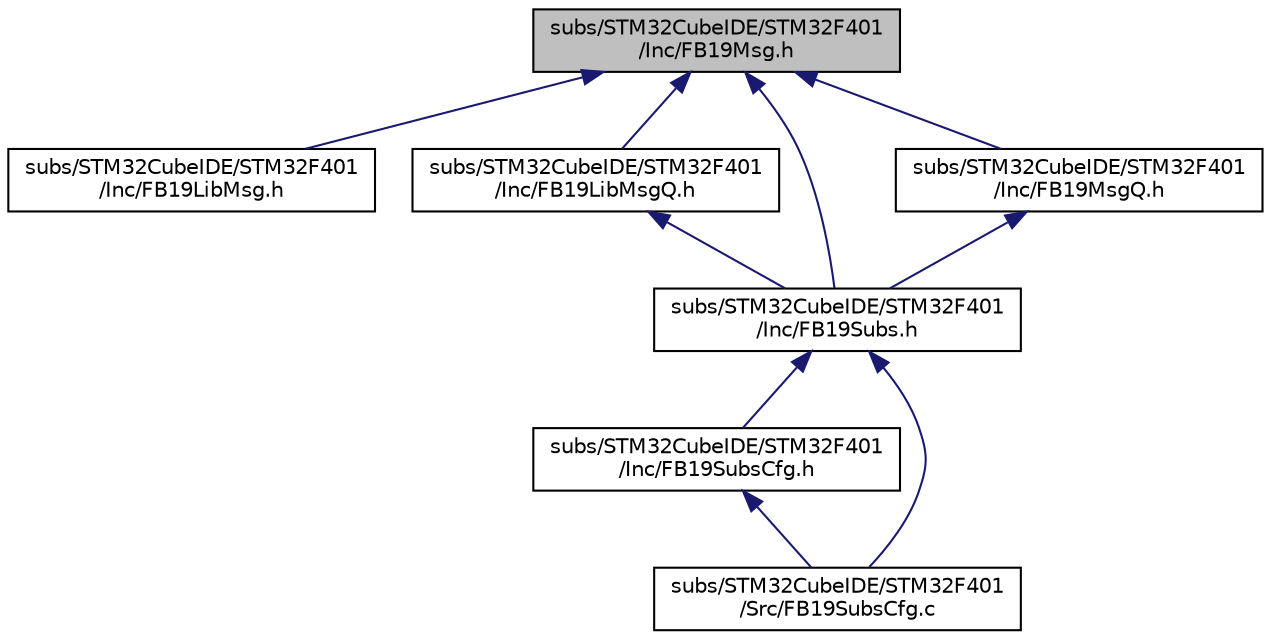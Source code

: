 digraph "subs/STM32CubeIDE/STM32F401/Inc/FB19Msg.h"
{
 // LATEX_PDF_SIZE
  edge [fontname="Helvetica",fontsize="10",labelfontname="Helvetica",labelfontsize="10"];
  node [fontname="Helvetica",fontsize="10",shape=record];
  Node1 [label="subs/STM32CubeIDE/STM32F401\l/Inc/FB19Msg.h",height=0.2,width=0.4,color="black", fillcolor="grey75", style="filled", fontcolor="black",tooltip="This file defines FieldBus19 message specific types."];
  Node1 -> Node2 [dir="back",color="midnightblue",fontsize="10",style="solid",fontname="Helvetica"];
  Node2 [label="subs/STM32CubeIDE/STM32F401\l/Inc/FB19LibMsg.h",height=0.2,width=0.4,color="black", fillcolor="white", style="filled",URL="$subs_2_s_t_m32_cube_i_d_e_2_s_t_m32_f401_2_inc_2_f_b19_lib_msg_8h.html",tooltip="This file publishes the interface of the FieldBus19 message library module."];
  Node1 -> Node3 [dir="back",color="midnightblue",fontsize="10",style="solid",fontname="Helvetica"];
  Node3 [label="subs/STM32CubeIDE/STM32F401\l/Inc/FB19LibMsgQ.h",height=0.2,width=0.4,color="black", fillcolor="white", style="filled",URL="$subs_2_s_t_m32_cube_i_d_e_2_s_t_m32_f401_2_inc_2_f_b19_lib_msg_q_8h.html",tooltip="This file publishes the interface of a FieldBus19 library that encapsulates a specific type of messag..."];
  Node3 -> Node4 [dir="back",color="midnightblue",fontsize="10",style="solid",fontname="Helvetica"];
  Node4 [label="subs/STM32CubeIDE/STM32F401\l/Inc/FB19Subs.h",height=0.2,width=0.4,color="black", fillcolor="white", style="filled",URL="$_f_b19_subs_8h.html",tooltip="This file publishes the interface of the FieldBus19 Subscriber library."];
  Node4 -> Node5 [dir="back",color="midnightblue",fontsize="10",style="solid",fontname="Helvetica"];
  Node5 [label="subs/STM32CubeIDE/STM32F401\l/Inc/FB19SubsCfg.h",height=0.2,width=0.4,color="black", fillcolor="white", style="filled",URL="$_f_b19_subs_cfg_8h.html",tooltip="This file publishes the interface of the FieldBus19 Subscriber configuration file."];
  Node5 -> Node6 [dir="back",color="midnightblue",fontsize="10",style="solid",fontname="Helvetica"];
  Node6 [label="subs/STM32CubeIDE/STM32F401\l/Src/FB19SubsCfg.c",height=0.2,width=0.4,color="black", fillcolor="white", style="filled",URL="$_f_b19_subs_cfg_8c.html",tooltip="This file implements the interface of the FieldBus19 Subscriber configuration module."];
  Node4 -> Node6 [dir="back",color="midnightblue",fontsize="10",style="solid",fontname="Helvetica"];
  Node1 -> Node7 [dir="back",color="midnightblue",fontsize="10",style="solid",fontname="Helvetica"];
  Node7 [label="subs/STM32CubeIDE/STM32F401\l/Inc/FB19MsgQ.h",height=0.2,width=0.4,color="black", fillcolor="white", style="filled",URL="$subs_2_s_t_m32_cube_i_d_e_2_s_t_m32_f401_2_inc_2_f_b19_msg_q_8h.html",tooltip="This file publishes the interface of the FieldBus19 message queue."];
  Node7 -> Node4 [dir="back",color="midnightblue",fontsize="10",style="solid",fontname="Helvetica"];
  Node1 -> Node4 [dir="back",color="midnightblue",fontsize="10",style="solid",fontname="Helvetica"];
}
